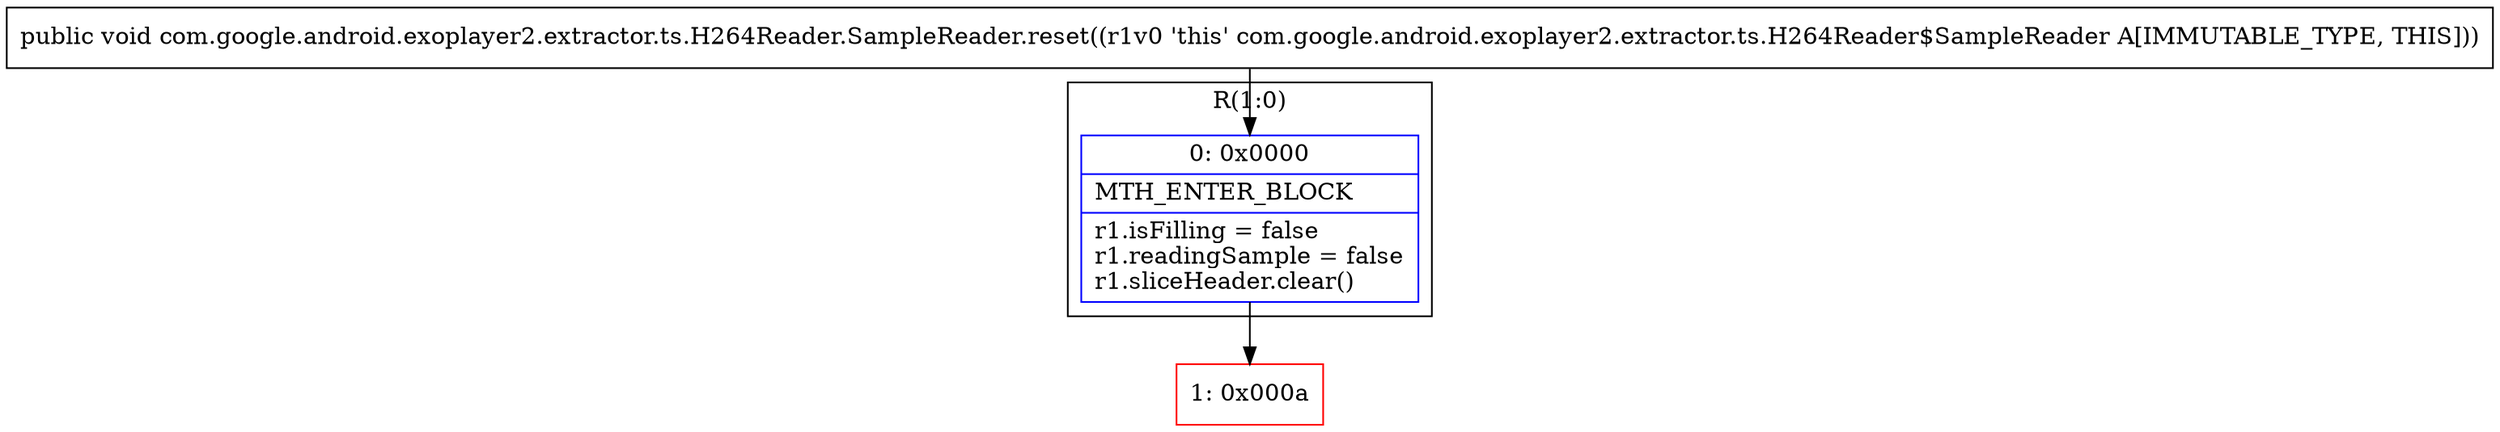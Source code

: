 digraph "CFG forcom.google.android.exoplayer2.extractor.ts.H264Reader.SampleReader.reset()V" {
subgraph cluster_Region_1155018070 {
label = "R(1:0)";
node [shape=record,color=blue];
Node_0 [shape=record,label="{0\:\ 0x0000|MTH_ENTER_BLOCK\l|r1.isFilling = false\lr1.readingSample = false\lr1.sliceHeader.clear()\l}"];
}
Node_1 [shape=record,color=red,label="{1\:\ 0x000a}"];
MethodNode[shape=record,label="{public void com.google.android.exoplayer2.extractor.ts.H264Reader.SampleReader.reset((r1v0 'this' com.google.android.exoplayer2.extractor.ts.H264Reader$SampleReader A[IMMUTABLE_TYPE, THIS])) }"];
MethodNode -> Node_0;
Node_0 -> Node_1;
}

